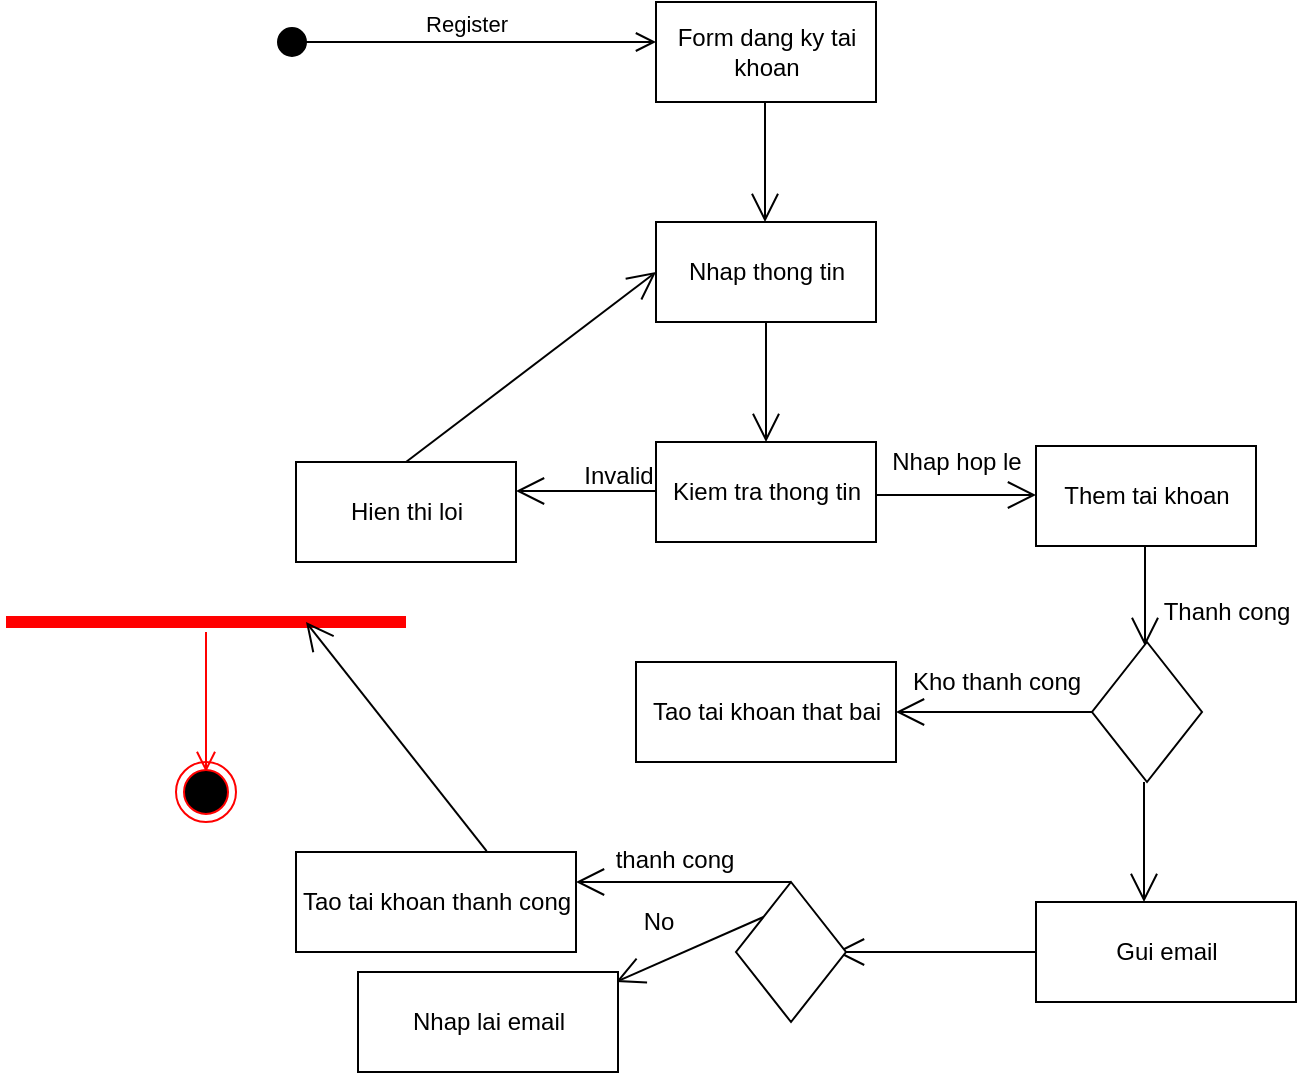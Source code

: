 <mxfile version="12.3.3" type="device" pages="1"><diagram id="Di0VnjY5Z3lvbLXrG1ox" name="Page-1"><mxGraphModel dx="2433" dy="617" grid="1" gridSize="10" guides="1" tooltips="1" connect="1" arrows="1" fold="1" page="1" pageScale="1" pageWidth="1169" pageHeight="1654" math="0" shadow="0"><root><mxCell id="0"/><mxCell id="1" parent="0"/><mxCell id="lakhReh1d8MB_Z0NgVJV-1" value="Register" style="html=1;verticalAlign=bottom;startArrow=circle;startFill=1;endArrow=open;startSize=6;endSize=8;" parent="1" edge="1"><mxGeometry width="80" relative="1" as="geometry"><mxPoint x="90" y="100" as="sourcePoint"/><mxPoint x="280" y="100" as="targetPoint"/></mxGeometry></mxCell><mxCell id="X86YFdSPqGembZgmj2fn-1" value="Form dang ky tai&lt;br&gt;khoan" style="html=1;" vertex="1" parent="1"><mxGeometry x="280" y="80" width="110" height="50" as="geometry"/></mxCell><mxCell id="X86YFdSPqGembZgmj2fn-2" value="" style="endArrow=open;endFill=1;endSize=12;html=1;" edge="1" parent="1"><mxGeometry width="160" relative="1" as="geometry"><mxPoint x="334.5" y="130" as="sourcePoint"/><mxPoint x="334.5" y="190" as="targetPoint"/></mxGeometry></mxCell><mxCell id="X86YFdSPqGembZgmj2fn-3" value="Nhap thong tin" style="html=1;" vertex="1" parent="1"><mxGeometry x="280" y="190" width="110" height="50" as="geometry"/></mxCell><mxCell id="X86YFdSPqGembZgmj2fn-4" value="" style="endArrow=open;endFill=1;endSize=12;html=1;" edge="1" parent="1"><mxGeometry width="160" relative="1" as="geometry"><mxPoint x="335" y="240" as="sourcePoint"/><mxPoint x="335" y="300" as="targetPoint"/></mxGeometry></mxCell><mxCell id="X86YFdSPqGembZgmj2fn-5" value="Kiem tra thong tin" style="html=1;" vertex="1" parent="1"><mxGeometry x="280" y="300" width="110" height="50" as="geometry"/></mxCell><mxCell id="X86YFdSPqGembZgmj2fn-10" value="Them tai khoan" style="html=1;" vertex="1" parent="1"><mxGeometry x="470" y="302" width="110" height="50" as="geometry"/></mxCell><mxCell id="X86YFdSPqGembZgmj2fn-6" value="" style="endArrow=open;endFill=1;endSize=12;html=1;" edge="1" parent="1"><mxGeometry width="160" relative="1" as="geometry"><mxPoint x="280" y="324.5" as="sourcePoint"/><mxPoint x="210" y="324.5" as="targetPoint"/></mxGeometry></mxCell><mxCell id="X86YFdSPqGembZgmj2fn-7" value="Hien thi loi" style="html=1;" vertex="1" parent="1"><mxGeometry x="100" y="310" width="110" height="50" as="geometry"/></mxCell><mxCell id="X86YFdSPqGembZgmj2fn-8" value="" style="endArrow=open;endFill=1;endSize=12;html=1;exitX=0.5;exitY=0;exitDx=0;exitDy=0;entryX=0;entryY=0.5;entryDx=0;entryDy=0;" edge="1" parent="1" source="X86YFdSPqGembZgmj2fn-7" target="X86YFdSPqGembZgmj2fn-3"><mxGeometry width="160" relative="1" as="geometry"><mxPoint x="80" y="250" as="sourcePoint"/><mxPoint x="240" y="250" as="targetPoint"/></mxGeometry></mxCell><mxCell id="X86YFdSPqGembZgmj2fn-9" value="Invalid" style="text;html=1;align=center;verticalAlign=middle;resizable=0;points=[];;autosize=1;" vertex="1" parent="1"><mxGeometry x="236" y="307" width="50" height="20" as="geometry"/></mxCell><mxCell id="X86YFdSPqGembZgmj2fn-12" value="" style="endArrow=open;endFill=1;endSize=12;html=1;" edge="1" parent="1"><mxGeometry width="160" relative="1" as="geometry"><mxPoint x="390" y="326.5" as="sourcePoint"/><mxPoint x="470" y="326.5" as="targetPoint"/></mxGeometry></mxCell><mxCell id="X86YFdSPqGembZgmj2fn-13" value="Nhap hop le" style="text;html=1;align=center;verticalAlign=middle;resizable=0;points=[];;autosize=1;" vertex="1" parent="1"><mxGeometry x="390" y="300" width="80" height="20" as="geometry"/></mxCell><mxCell id="X86YFdSPqGembZgmj2fn-14" value="" style="endArrow=open;endFill=1;endSize=12;html=1;" edge="1" parent="1"><mxGeometry width="160" relative="1" as="geometry"><mxPoint x="524.5" y="352" as="sourcePoint"/><mxPoint x="524.5" y="402" as="targetPoint"/><Array as="points"><mxPoint x="524.5" y="382"/></Array></mxGeometry></mxCell><mxCell id="X86YFdSPqGembZgmj2fn-15" value="" style="rhombus;whiteSpace=wrap;html=1;" vertex="1" parent="1"><mxGeometry x="498" y="400" width="55" height="70" as="geometry"/></mxCell><mxCell id="X86YFdSPqGembZgmj2fn-16" value="Thanh cong" style="text;html=1;align=center;verticalAlign=middle;resizable=0;points=[];;autosize=1;" vertex="1" parent="1"><mxGeometry x="525" y="375" width="80" height="20" as="geometry"/></mxCell><mxCell id="X86YFdSPqGembZgmj2fn-18" value="" style="endArrow=open;endFill=1;endSize=12;html=1;exitX=0;exitY=0.5;exitDx=0;exitDy=0;" edge="1" parent="1" source="X86YFdSPqGembZgmj2fn-15"><mxGeometry width="160" relative="1" as="geometry"><mxPoint x="310" y="430" as="sourcePoint"/><mxPoint x="400" y="435" as="targetPoint"/></mxGeometry></mxCell><mxCell id="X86YFdSPqGembZgmj2fn-19" value="Tao tai khoan that bai" style="html=1;" vertex="1" parent="1"><mxGeometry x="270" y="410" width="130" height="50" as="geometry"/></mxCell><mxCell id="X86YFdSPqGembZgmj2fn-20" value="Kho thanh cong" style="text;html=1;align=center;verticalAlign=middle;resizable=0;points=[];;autosize=1;" vertex="1" parent="1"><mxGeometry x="400" y="410" width="100" height="20" as="geometry"/></mxCell><mxCell id="X86YFdSPqGembZgmj2fn-22" value="" style="endArrow=open;endFill=1;endSize=12;html=1;" edge="1" parent="1"><mxGeometry width="160" relative="1" as="geometry"><mxPoint x="524" y="470" as="sourcePoint"/><mxPoint x="524" y="530" as="targetPoint"/></mxGeometry></mxCell><mxCell id="X86YFdSPqGembZgmj2fn-23" value="Gui email" style="html=1;" vertex="1" parent="1"><mxGeometry x="470" y="530" width="130" height="50" as="geometry"/></mxCell><mxCell id="X86YFdSPqGembZgmj2fn-24" value="" style="endArrow=open;endFill=1;endSize=12;html=1;exitX=0;exitY=0.5;exitDx=0;exitDy=0;" edge="1" parent="1" source="X86YFdSPqGembZgmj2fn-23"><mxGeometry width="160" relative="1" as="geometry"><mxPoint x="150" y="490" as="sourcePoint"/><mxPoint x="370" y="555" as="targetPoint"/></mxGeometry></mxCell><mxCell id="X86YFdSPqGembZgmj2fn-25" value="" style="rhombus;whiteSpace=wrap;html=1;" vertex="1" parent="1"><mxGeometry x="320" y="520" width="55" height="70" as="geometry"/></mxCell><mxCell id="X86YFdSPqGembZgmj2fn-26" value="" style="endArrow=open;endFill=1;endSize=12;html=1;exitX=0.5;exitY=0;exitDx=0;exitDy=0;" edge="1" parent="1" source="X86YFdSPqGembZgmj2fn-25"><mxGeometry width="160" relative="1" as="geometry"><mxPoint x="250" y="470" as="sourcePoint"/><mxPoint x="240" y="520" as="targetPoint"/></mxGeometry></mxCell><mxCell id="X86YFdSPqGembZgmj2fn-27" value="thanh cong" style="text;html=1;align=center;verticalAlign=middle;resizable=0;points=[];;autosize=1;" vertex="1" parent="1"><mxGeometry x="254" y="499" width="70" height="20" as="geometry"/></mxCell><mxCell id="X86YFdSPqGembZgmj2fn-28" value="Tao tai khoan thanh cong" style="html=1;" vertex="1" parent="1"><mxGeometry x="100" y="505" width="140" height="50" as="geometry"/></mxCell><mxCell id="X86YFdSPqGembZgmj2fn-29" value="" style="shape=line;html=1;strokeWidth=6;strokeColor=#ff0000;" vertex="1" parent="1"><mxGeometry x="-45" y="385" width="200" height="10" as="geometry"/></mxCell><mxCell id="X86YFdSPqGembZgmj2fn-30" value="" style="edgeStyle=orthogonalEdgeStyle;html=1;verticalAlign=bottom;endArrow=open;endSize=8;strokeColor=#ff0000;" edge="1" source="X86YFdSPqGembZgmj2fn-29" parent="1"><mxGeometry relative="1" as="geometry"><mxPoint x="55" y="465" as="targetPoint"/></mxGeometry></mxCell><mxCell id="X86YFdSPqGembZgmj2fn-31" value="" style="endArrow=open;endFill=1;endSize=12;html=1;entryX=0.75;entryY=0.5;entryDx=0;entryDy=0;entryPerimeter=0;exitX=0.681;exitY=-0.008;exitDx=0;exitDy=0;exitPerimeter=0;" edge="1" parent="1" source="X86YFdSPqGembZgmj2fn-28" target="X86YFdSPqGembZgmj2fn-29"><mxGeometry width="160" relative="1" as="geometry"><mxPoint x="100" y="470" as="sourcePoint"/><mxPoint x="260" y="470" as="targetPoint"/></mxGeometry></mxCell><mxCell id="X86YFdSPqGembZgmj2fn-32" value="" style="ellipse;html=1;shape=endState;fillColor=#000000;strokeColor=#ff0000;" vertex="1" parent="1"><mxGeometry x="40" y="460" width="30" height="30" as="geometry"/></mxCell><mxCell id="X86YFdSPqGembZgmj2fn-33" value="" style="endArrow=open;endFill=1;endSize=12;html=1;exitX=0;exitY=0;exitDx=0;exitDy=0;" edge="1" parent="1" source="X86YFdSPqGembZgmj2fn-25"><mxGeometry width="160" relative="1" as="geometry"><mxPoint x="140" y="580" as="sourcePoint"/><mxPoint x="260" y="570" as="targetPoint"/></mxGeometry></mxCell><mxCell id="X86YFdSPqGembZgmj2fn-34" value="Nhap lai email" style="html=1;" vertex="1" parent="1"><mxGeometry x="131" y="565" width="130" height="50" as="geometry"/></mxCell><mxCell id="X86YFdSPqGembZgmj2fn-35" value="No" style="text;html=1;align=center;verticalAlign=middle;resizable=0;points=[];;autosize=1;" vertex="1" parent="1"><mxGeometry x="266" y="530" width="30" height="20" as="geometry"/></mxCell></root></mxGraphModel></diagram></mxfile>